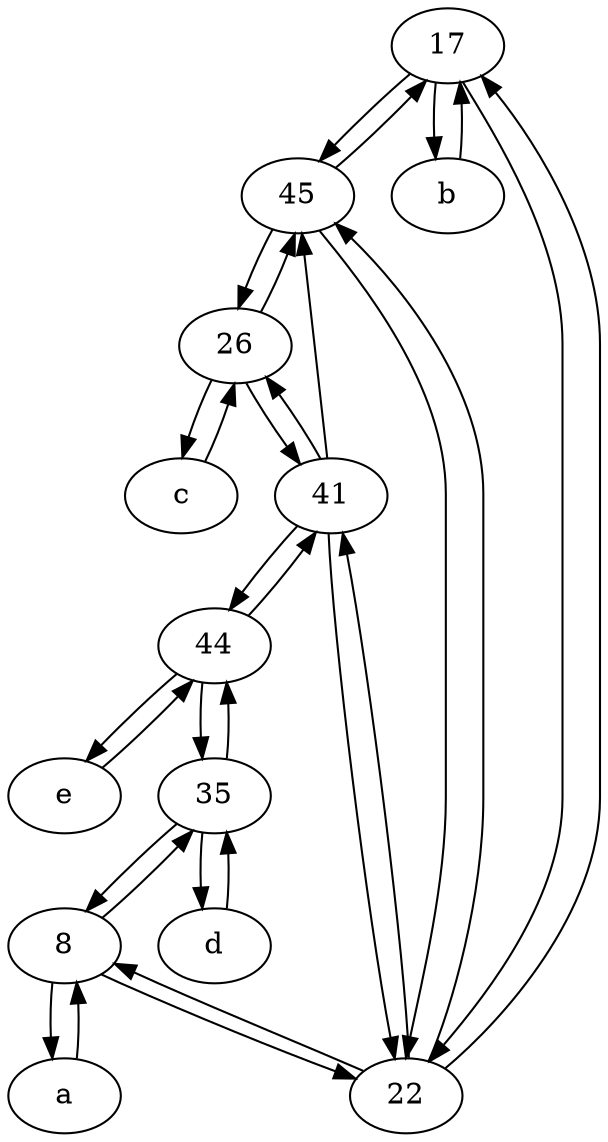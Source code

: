 digraph  {
	17;
	a [pos="40,10!"];
	d [pos="20,30!"];
	35;
	45;
	b [pos="50,20!"];
	22;
	8;
	26;
	44;
	c [pos="20,10!"];
	41;
	e [pos="30,50!"];
	41 -> 45;
	44 -> 35;
	22 -> 45;
	b -> 17;
	45 -> 22;
	a -> 8;
	26 -> c;
	8 -> a;
	17 -> 22;
	e -> 44;
	17 -> 45;
	26 -> 41;
	22 -> 8;
	8 -> 35;
	35 -> 44;
	22 -> 41;
	44 -> 41;
	45 -> 17;
	41 -> 22;
	44 -> e;
	c -> 26;
	d -> 35;
	45 -> 26;
	41 -> 26;
	17 -> b;
	8 -> 22;
	35 -> 8;
	22 -> 17;
	41 -> 44;
	26 -> 45;
	35 -> d;

	}